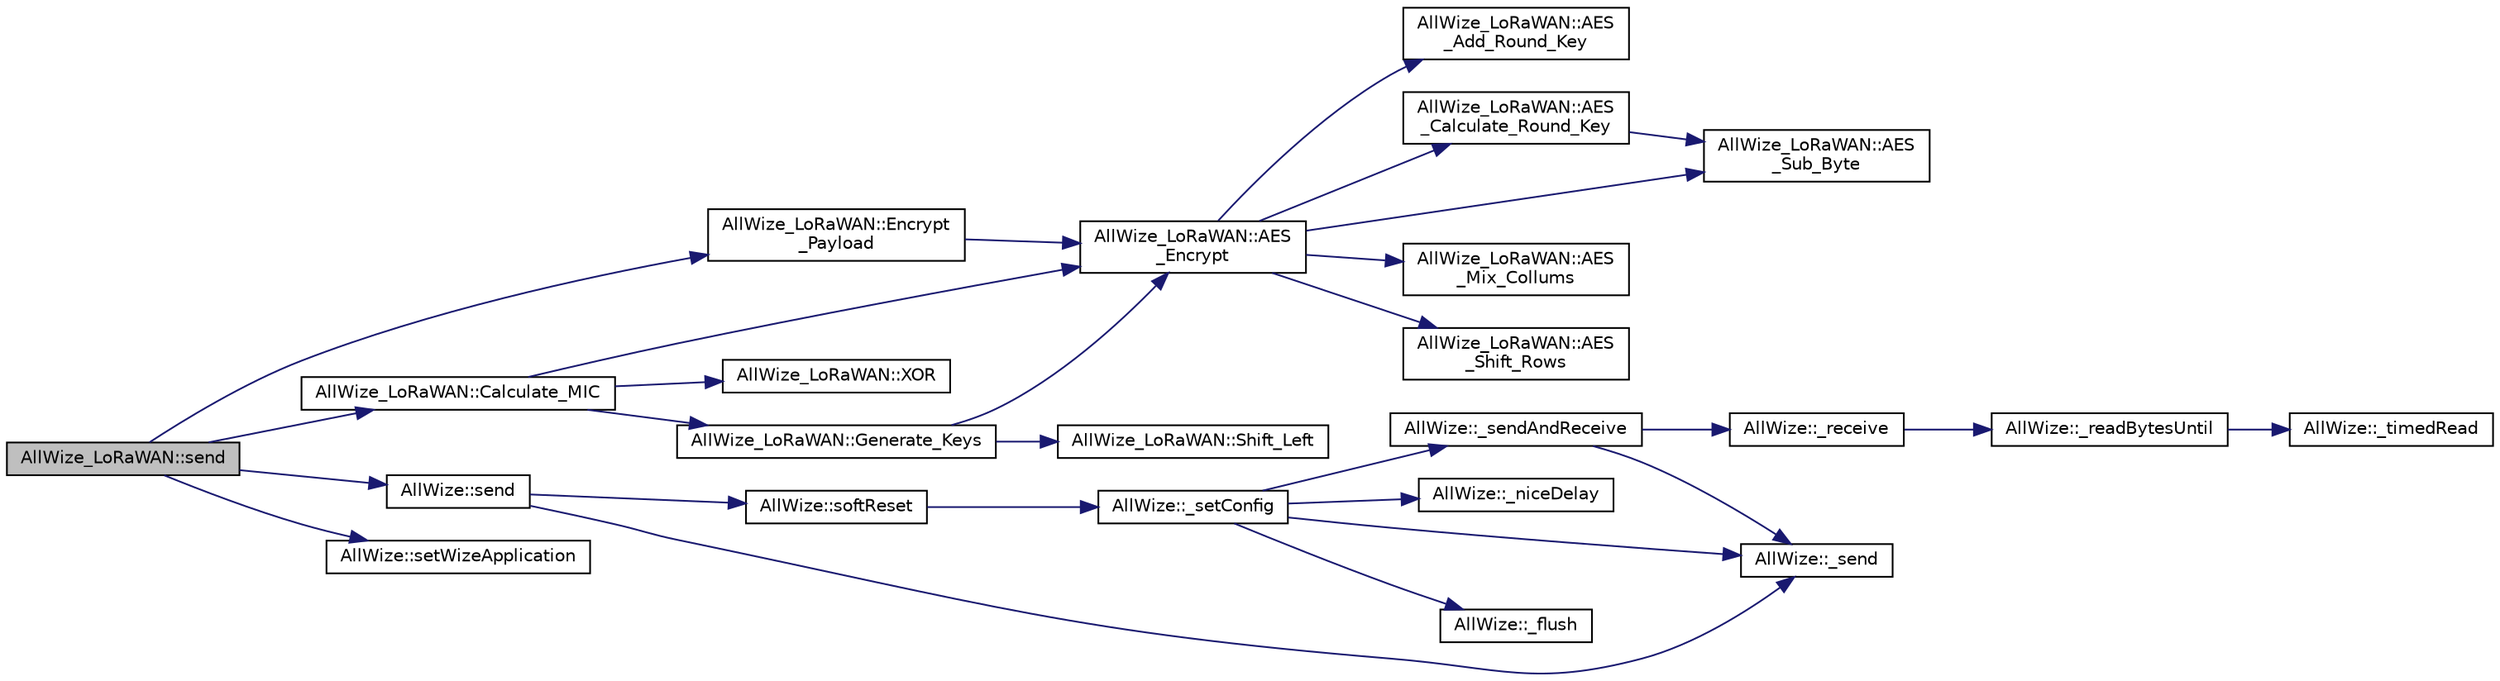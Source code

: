 digraph "AllWize_LoRaWAN::send"
{
 // LATEX_PDF_SIZE
  edge [fontname="Helvetica",fontsize="10",labelfontname="Helvetica",labelfontsize="10"];
  node [fontname="Helvetica",fontsize="10",shape=record];
  rankdir="LR";
  Node1 [label="AllWize_LoRaWAN::send",height=0.2,width=0.4,color="black", fillcolor="grey75", style="filled", fontcolor="black",tooltip="Function to assemble and send a LoRaWAN package."];
  Node1 -> Node2 [color="midnightblue",fontsize="10",style="solid",fontname="Helvetica"];
  Node2 [label="AllWize_LoRaWAN::Calculate_MIC",height=0.2,width=0.4,color="black", fillcolor="white", style="filled",URL="$classAllWize__LoRaWAN.html#affeceb3ef34459a595360cb528e6d7d4",tooltip="Function used to calculate the validity of data messages."];
  Node2 -> Node3 [color="midnightblue",fontsize="10",style="solid",fontname="Helvetica"];
  Node3 [label="AllWize_LoRaWAN::AES\l_Encrypt",height=0.2,width=0.4,color="black", fillcolor="white", style="filled",URL="$classAllWize__LoRaWAN.html#a9cf5e5bd060587e005fb354f9e6fb4ff",tooltip="Function used to perform AES encryption."];
  Node3 -> Node4 [color="midnightblue",fontsize="10",style="solid",fontname="Helvetica"];
  Node4 [label="AllWize_LoRaWAN::AES\l_Add_Round_Key",height=0.2,width=0.4,color="black", fillcolor="white", style="filled",URL="$classAllWize__LoRaWAN.html#a338d2b8f314e587263df7b4a7cd1fb83",tooltip="Function performs AES AddRoundKey step."];
  Node3 -> Node5 [color="midnightblue",fontsize="10",style="solid",fontname="Helvetica"];
  Node5 [label="AllWize_LoRaWAN::AES\l_Calculate_Round_Key",height=0.2,width=0.4,color="black", fillcolor="white", style="filled",URL="$classAllWize__LoRaWAN.html#afc39ab3fa103899879850933c0ccc5b7",tooltip="Function performs AES Round Key Calculation."];
  Node5 -> Node6 [color="midnightblue",fontsize="10",style="solid",fontname="Helvetica"];
  Node6 [label="AllWize_LoRaWAN::AES\l_Sub_Byte",height=0.2,width=0.4,color="black", fillcolor="white", style="filled",URL="$classAllWize__LoRaWAN.html#a4afa982885b7f18d3dc20d8300e4e087",tooltip="Function performs AES SubBytes step."];
  Node3 -> Node7 [color="midnightblue",fontsize="10",style="solid",fontname="Helvetica"];
  Node7 [label="AllWize_LoRaWAN::AES\l_Mix_Collums",height=0.2,width=0.4,color="black", fillcolor="white", style="filled",URL="$classAllWize__LoRaWAN.html#a99a7a8a5c50d97f6f40cb605a843e4e9",tooltip="Function performs AES MixColumns step."];
  Node3 -> Node8 [color="midnightblue",fontsize="10",style="solid",fontname="Helvetica"];
  Node8 [label="AllWize_LoRaWAN::AES\l_Shift_Rows",height=0.2,width=0.4,color="black", fillcolor="white", style="filled",URL="$classAllWize__LoRaWAN.html#af5d768c31efeac524a38a7e3bd2ade3b",tooltip="Function performs AES ShiftRows step."];
  Node3 -> Node6 [color="midnightblue",fontsize="10",style="solid",fontname="Helvetica"];
  Node2 -> Node9 [color="midnightblue",fontsize="10",style="solid",fontname="Helvetica"];
  Node9 [label="AllWize_LoRaWAN::Generate_Keys",height=0.2,width=0.4,color="black", fillcolor="white", style="filled",URL="$classAllWize__LoRaWAN.html#a3d18b784845fe2e172baa89b60b4b65f",tooltip="Function used to generate keys for the MIC calculation."];
  Node9 -> Node3 [color="midnightblue",fontsize="10",style="solid",fontname="Helvetica"];
  Node9 -> Node10 [color="midnightblue",fontsize="10",style="solid",fontname="Helvetica"];
  Node10 [label="AllWize_LoRaWAN::Shift_Left",height=0.2,width=0.4,color="black", fillcolor="white", style="filled",URL="$classAllWize__LoRaWAN.html#a4715016ddbeb6c512822110b9832274e",tooltip="Round-shifts data to the left."];
  Node2 -> Node11 [color="midnightblue",fontsize="10",style="solid",fontname="Helvetica"];
  Node11 [label="AllWize_LoRaWAN::XOR",height=0.2,width=0.4,color="black", fillcolor="white", style="filled",URL="$classAllWize__LoRaWAN.html#ae7c7f0f2e16638bea237f7f167276cab",tooltip="Function to XOR two character arrays."];
  Node1 -> Node12 [color="midnightblue",fontsize="10",style="solid",fontname="Helvetica"];
  Node12 [label="AllWize_LoRaWAN::Encrypt\l_Payload",height=0.2,width=0.4,color="black", fillcolor="white", style="filled",URL="$classAllWize__LoRaWAN.html#a3adabc5a14b21bcce2f5a1695c001c09",tooltip="Function used to encrypt and decrypt the data in a LoRaWAN data packet."];
  Node12 -> Node3 [color="midnightblue",fontsize="10",style="solid",fontname="Helvetica"];
  Node1 -> Node13 [color="midnightblue",fontsize="10",style="solid",fontname="Helvetica"];
  Node13 [label="AllWize::send",height=0.2,width=0.4,color="black", fillcolor="white", style="filled",URL="$classAllWize.html#aa2841d5e0db15785559d4bb474b76f1d",tooltip="Sends a byte array."];
  Node13 -> Node14 [color="midnightblue",fontsize="10",style="solid",fontname="Helvetica"];
  Node14 [label="AllWize::_send",height=0.2,width=0.4,color="black", fillcolor="white", style="filled",URL="$classAllWize.html#ac194cac5fd63b864ef567fb7a51a2ac9",tooltip="Sends a binary buffer to the module UART. Returns the number of bytes actually sent."];
  Node13 -> Node15 [color="midnightblue",fontsize="10",style="solid",fontname="Helvetica"];
  Node15 [label="AllWize::softReset",height=0.2,width=0.4,color="black", fillcolor="white", style="filled",URL="$classAllWize.html#aa22cb94ed64656f3ba3aef64c566e708",tooltip="Cleans the RX/TX line."];
  Node15 -> Node16 [color="midnightblue",fontsize="10",style="solid",fontname="Helvetica"];
  Node16 [label="AllWize::_setConfig",height=0.2,width=0.4,color="black", fillcolor="white", style="filled",URL="$classAllWize.html#a493af0599b973f713192b175000264e6",tooltip="Sets or unsets config mode."];
  Node16 -> Node17 [color="midnightblue",fontsize="10",style="solid",fontname="Helvetica"];
  Node17 [label="AllWize::_flush",height=0.2,width=0.4,color="black", fillcolor="white", style="filled",URL="$classAllWize.html#ace21941ce1a1174ef567c1a269ebf551",tooltip="Flushes the serial line to the module."];
  Node16 -> Node18 [color="midnightblue",fontsize="10",style="solid",fontname="Helvetica"];
  Node18 [label="AllWize::_niceDelay",height=0.2,width=0.4,color="black", fillcolor="white", style="filled",URL="$classAllWize.html#afeed45d2a47e184092d6dcd64c22fb72",tooltip="Does a non-blocking delay."];
  Node16 -> Node14 [color="midnightblue",fontsize="10",style="solid",fontname="Helvetica"];
  Node16 -> Node19 [color="midnightblue",fontsize="10",style="solid",fontname="Helvetica"];
  Node19 [label="AllWize::_sendAndReceive",height=0.2,width=0.4,color="black", fillcolor="white", style="filled",URL="$classAllWize.html#af4c575f742b3c2a837058846b83fbfe1",tooltip="Sends a binary buffer and waits for response. Returns the number of bytes received and stored in the ..."];
  Node19 -> Node20 [color="midnightblue",fontsize="10",style="solid",fontname="Helvetica"];
  Node20 [label="AllWize::_receive",height=0.2,width=0.4,color="black", fillcolor="white", style="filled",URL="$classAllWize.html#a197c8bd0c47789acefd4e360ca697feb",tooltip="Listens to incoming data from the module until timeout or END_OF_RESPONSE."];
  Node20 -> Node21 [color="midnightblue",fontsize="10",style="solid",fontname="Helvetica"];
  Node21 [label="AllWize::_readBytesUntil",height=0.2,width=0.4,color="black", fillcolor="white", style="filled",URL="$classAllWize.html#a3cdbc480293b0e3c24107c549b485d5c",tooltip="Reads the stream buffer up to a certain char or times out."];
  Node21 -> Node22 [color="midnightblue",fontsize="10",style="solid",fontname="Helvetica"];
  Node22 [label="AllWize::_timedRead",height=0.2,width=0.4,color="black", fillcolor="white", style="filled",URL="$classAllWize.html#ac33ba05cebc3de22babb477922a07eaf",tooltip="Reads a byte from the stream with a timeout."];
  Node19 -> Node14 [color="midnightblue",fontsize="10",style="solid",fontname="Helvetica"];
  Node1 -> Node23 [color="midnightblue",fontsize="10",style="solid",fontname="Helvetica"];
  Node23 [label="AllWize::setWizeApplication",height=0.2,width=0.4,color="black", fillcolor="white", style="filled",URL="$classAllWize.html#a940670a47f30ab7971f8fdec8e68400b",tooltip="Sets the wize applicaton field in the transpoprt layer."];
}
